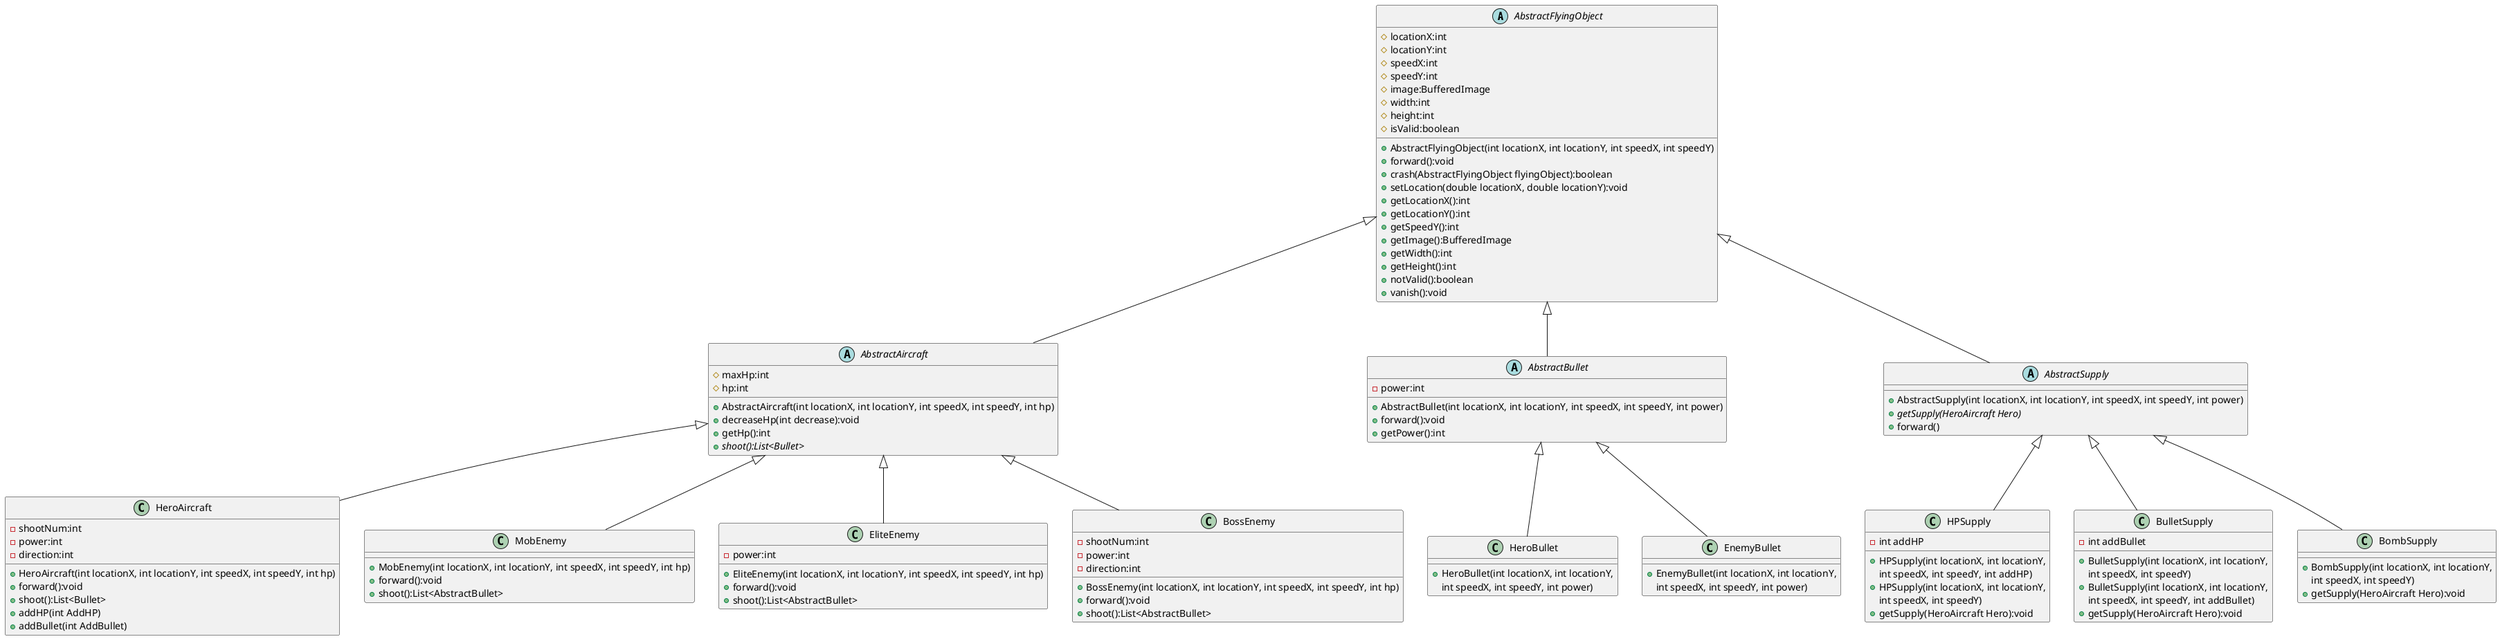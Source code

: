 @startuml
'https://plantuml.com/class-diagram

abstract class AbstractFlyingObject
{
    # locationX:int
    # locationY:int
    # speedX:int
    # speedY:int
    # image:BufferedImage
    # width:int
    # height:int
    # isValid:boolean

    + AbstractFlyingObject(int locationX, int locationY, int speedX, int speedY)
    + forward():void
    + crash(AbstractFlyingObject flyingObject):boolean
    + setLocation(double locationX, double locationY):void
    + getLocationX():int
    + getLocationY():int
    + getSpeedY():int
    + getImage():BufferedImage
    + getWidth():int
    + getHeight():int
    + notValid():boolean
    + vanish():void
}
abstract class AbstractAircraft
{
	# maxHp:int
    # hp:int
    + AbstractAircraft(int locationX, int locationY, int speedX, int speedY, int hp)
    + decreaseHp(int decrease):void
    + getHp():int
    + {abstract} shoot():List<Bullet>
 }

abstract class AbstractBullet
{
    - power:int
    + AbstractBullet(int locationX, int locationY, int speedX, int speedY, int power)
    + forward():void
	+ getPower():int
}

abstract class AbstractSupply
{
    + AbstractSupply(int locationX, int locationY, int speedX, int speedY, int power)
    + {abstract} getSupply(HeroAircraft Hero)
    + forward()
}

AbstractFlyingObject <|-- AbstractAircraft
AbstractFlyingObject <|-- AbstractBullet
AbstractFlyingObject <|-- AbstractSupply

AbstractAircraft <|-- HeroAircraft
AbstractAircraft <|-- MobEnemy
AbstractAircraft <|-- EliteEnemy
AbstractAircraft <|-- BossEnemy

AbstractBullet <|-- HeroBullet
AbstractBullet <|-- EnemyBullet

AbstractSupply <|-- HPSupply
AbstractSupply <|-- BulletSupply
AbstractSupply <|-- BombSupply

class HeroAircraft {
    - shootNum:int
    - power:int
    - direction:int
    + HeroAircraft(int locationX, int locationY, int speedX, int speedY, int hp)
    + forward():void
    + shoot():List<Bullet>
    + addHP(int AddHP)
    + addBullet(int AddBullet)
}

class MobEnemy {
    + MobEnemy(int locationX, int locationY, int speedX, int speedY, int hp)
    + forward():void
    + shoot():List<AbstractBullet>
}

class EliteEnemy {
    - power:int
    + EliteEnemy(int locationX, int locationY, int speedX, int speedY, int hp)
    + forward():void
    + shoot():List<AbstractBullet>
}

class BossEnemy {
    - shootNum:int
    - power:int
    - direction:int
    + BossEnemy(int locationX, int locationY, int speedX, int speedY, int hp)
    + forward():void
    + shoot():List<AbstractBullet>
}

class HeroBullet {
    + HeroBullet(int locationX, int locationY,
     int speedX, int speedY, int power)
}

class EnemyBullet {
    + EnemyBullet(int locationX, int locationY,
     int speedX, int speedY, int power)
}

class HPSupply{
    - int addHP
    + HPSupply(int locationX, int locationY,
     int speedX, int speedY, int addHP)
    + HPSupply(int locationX, int locationY,
     int speedX, int speedY)
    + getSupply(HeroAircraft Hero):void
}

class BulletSupply{
    - int addBullet
    + BulletSupply(int locationX, int locationY,
     int speedX, int speedY)
    + BulletSupply(int locationX, int locationY,
          int speedX, int speedY, int addBullet)
    + getSupply(HeroAircraft Hero):void
}

class BombSupply{
    + BombSupply(int locationX, int locationY,
     int speedX, int speedY)
    + getSupply(HeroAircraft Hero):void
}

@enduml